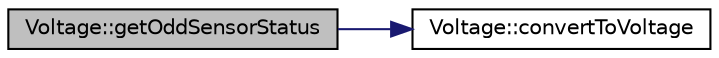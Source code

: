 digraph "Voltage::getOddSensorStatus"
{
  edge [fontname="Helvetica",fontsize="10",labelfontname="Helvetica",labelfontsize="10"];
  node [fontname="Helvetica",fontsize="10",shape=record];
  rankdir="LR";
  Node12 [label="Voltage::getOddSensorStatus",height=0.2,width=0.4,color="black", fillcolor="grey75", style="filled", fontcolor="black"];
  Node12 -> Node13 [color="midnightblue",fontsize="10",style="solid",fontname="Helvetica"];
  Node13 [label="Voltage::convertToVoltage",height=0.2,width=0.4,color="black", fillcolor="white", style="filled",URL="$class_voltage.html#a9f4477e8edb78357823300ab42777c89"];
}
